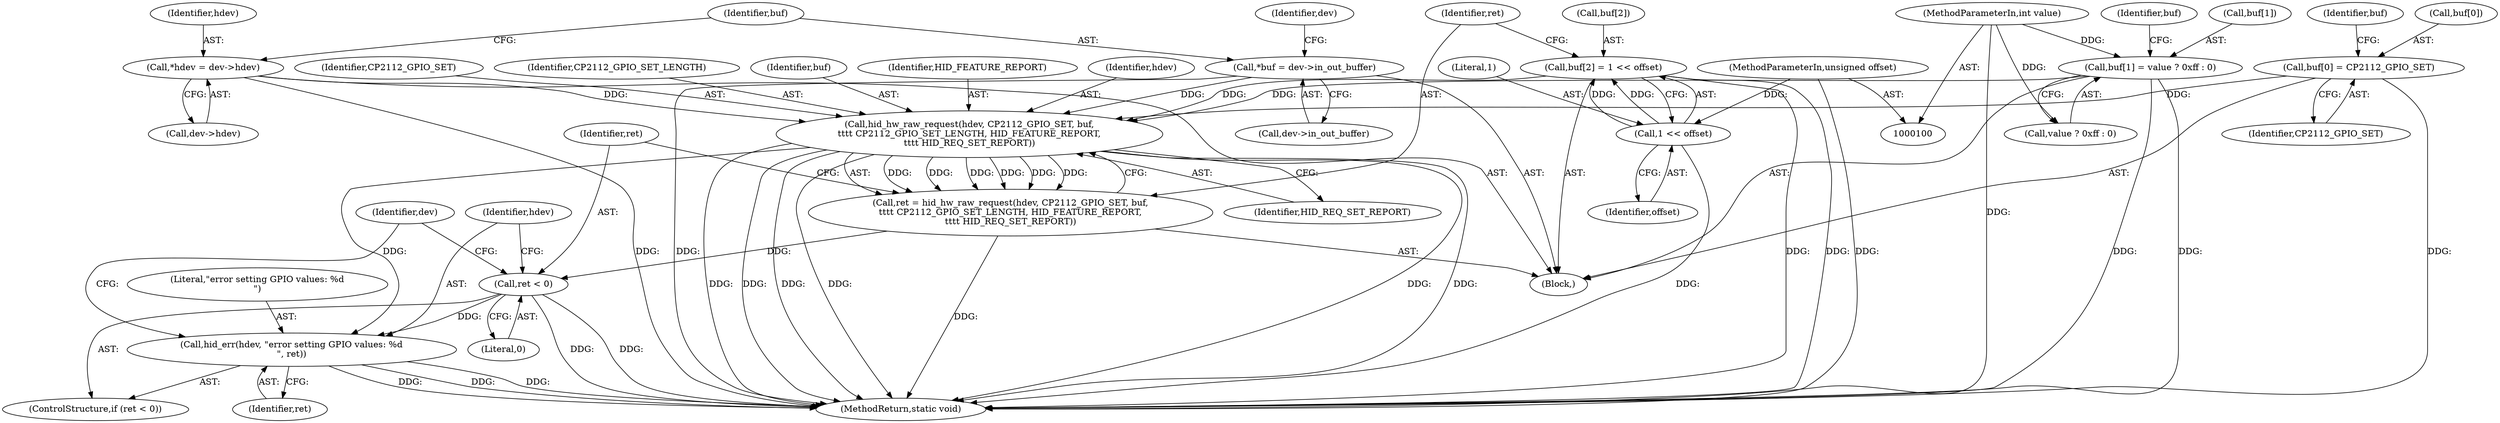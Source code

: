 digraph "0_linux_7a7b5df84b6b4e5d599c7289526eed96541a0654_2@pointer" {
"1000163" [label="(Call,hid_err(hdev, \"error setting GPIO values: %d\n\", ret))"];
"1000152" [label="(Call,hid_hw_raw_request(hdev, CP2112_GPIO_SET, buf,\n\t\t\t\t CP2112_GPIO_SET_LENGTH, HID_FEATURE_REPORT,\n\t\t\t\t HID_REQ_SET_REPORT))"];
"1000111" [label="(Call,*hdev = dev->hdev)"];
"1000143" [label="(Call,buf[2] = 1 << offset)"];
"1000147" [label="(Call,1 << offset)"];
"1000102" [label="(MethodParameterIn,unsigned offset)"];
"1000117" [label="(Call,*buf = dev->in_out_buffer)"];
"1000135" [label="(Call,buf[1] = value ? 0xff : 0)"];
"1000103" [label="(MethodParameterIn,int value)"];
"1000130" [label="(Call,buf[0] = CP2112_GPIO_SET)"];
"1000160" [label="(Call,ret < 0)"];
"1000150" [label="(Call,ret = hid_hw_raw_request(hdev, CP2112_GPIO_SET, buf,\n\t\t\t\t CP2112_GPIO_SET_LENGTH, HID_FEATURE_REPORT,\n\t\t\t\t HID_REQ_SET_REPORT))"];
"1000173" [label="(MethodReturn,static void)"];
"1000143" [label="(Call,buf[2] = 1 << offset)"];
"1000161" [label="(Identifier,ret)"];
"1000156" [label="(Identifier,CP2112_GPIO_SET_LENGTH)"];
"1000137" [label="(Identifier,buf)"];
"1000150" [label="(Call,ret = hid_hw_raw_request(hdev, CP2112_GPIO_SET, buf,\n\t\t\t\t CP2112_GPIO_SET_LENGTH, HID_FEATURE_REPORT,\n\t\t\t\t HID_REQ_SET_REPORT))"];
"1000134" [label="(Identifier,CP2112_GPIO_SET)"];
"1000118" [label="(Identifier,buf)"];
"1000152" [label="(Call,hid_hw_raw_request(hdev, CP2112_GPIO_SET, buf,\n\t\t\t\t CP2112_GPIO_SET_LENGTH, HID_FEATURE_REPORT,\n\t\t\t\t HID_REQ_SET_REPORT))"];
"1000166" [label="(Identifier,ret)"];
"1000155" [label="(Identifier,buf)"];
"1000164" [label="(Identifier,hdev)"];
"1000119" [label="(Call,dev->in_out_buffer)"];
"1000159" [label="(ControlStructure,if (ret < 0))"];
"1000162" [label="(Literal,0)"];
"1000145" [label="(Identifier,buf)"];
"1000157" [label="(Identifier,HID_FEATURE_REPORT)"];
"1000127" [label="(Identifier,dev)"];
"1000130" [label="(Call,buf[0] = CP2112_GPIO_SET)"];
"1000144" [label="(Call,buf[2])"];
"1000117" [label="(Call,*buf = dev->in_out_buffer)"];
"1000170" [label="(Identifier,dev)"];
"1000135" [label="(Call,buf[1] = value ? 0xff : 0)"];
"1000103" [label="(MethodParameterIn,int value)"];
"1000112" [label="(Identifier,hdev)"];
"1000111" [label="(Call,*hdev = dev->hdev)"];
"1000139" [label="(Call,value ? 0xff : 0)"];
"1000158" [label="(Identifier,HID_REQ_SET_REPORT)"];
"1000148" [label="(Literal,1)"];
"1000163" [label="(Call,hid_err(hdev, \"error setting GPIO values: %d\n\", ret))"];
"1000153" [label="(Identifier,hdev)"];
"1000113" [label="(Call,dev->hdev)"];
"1000149" [label="(Identifier,offset)"];
"1000102" [label="(MethodParameterIn,unsigned offset)"];
"1000154" [label="(Identifier,CP2112_GPIO_SET)"];
"1000160" [label="(Call,ret < 0)"];
"1000147" [label="(Call,1 << offset)"];
"1000131" [label="(Call,buf[0])"];
"1000104" [label="(Block,)"];
"1000151" [label="(Identifier,ret)"];
"1000165" [label="(Literal,\"error setting GPIO values: %d\n\")"];
"1000136" [label="(Call,buf[1])"];
"1000163" -> "1000159"  [label="AST: "];
"1000163" -> "1000166"  [label="CFG: "];
"1000164" -> "1000163"  [label="AST: "];
"1000165" -> "1000163"  [label="AST: "];
"1000166" -> "1000163"  [label="AST: "];
"1000170" -> "1000163"  [label="CFG: "];
"1000163" -> "1000173"  [label="DDG: "];
"1000163" -> "1000173"  [label="DDG: "];
"1000163" -> "1000173"  [label="DDG: "];
"1000152" -> "1000163"  [label="DDG: "];
"1000160" -> "1000163"  [label="DDG: "];
"1000152" -> "1000150"  [label="AST: "];
"1000152" -> "1000158"  [label="CFG: "];
"1000153" -> "1000152"  [label="AST: "];
"1000154" -> "1000152"  [label="AST: "];
"1000155" -> "1000152"  [label="AST: "];
"1000156" -> "1000152"  [label="AST: "];
"1000157" -> "1000152"  [label="AST: "];
"1000158" -> "1000152"  [label="AST: "];
"1000150" -> "1000152"  [label="CFG: "];
"1000152" -> "1000173"  [label="DDG: "];
"1000152" -> "1000173"  [label="DDG: "];
"1000152" -> "1000173"  [label="DDG: "];
"1000152" -> "1000173"  [label="DDG: "];
"1000152" -> "1000173"  [label="DDG: "];
"1000152" -> "1000173"  [label="DDG: "];
"1000152" -> "1000150"  [label="DDG: "];
"1000152" -> "1000150"  [label="DDG: "];
"1000152" -> "1000150"  [label="DDG: "];
"1000152" -> "1000150"  [label="DDG: "];
"1000152" -> "1000150"  [label="DDG: "];
"1000152" -> "1000150"  [label="DDG: "];
"1000111" -> "1000152"  [label="DDG: "];
"1000143" -> "1000152"  [label="DDG: "];
"1000117" -> "1000152"  [label="DDG: "];
"1000135" -> "1000152"  [label="DDG: "];
"1000130" -> "1000152"  [label="DDG: "];
"1000111" -> "1000104"  [label="AST: "];
"1000111" -> "1000113"  [label="CFG: "];
"1000112" -> "1000111"  [label="AST: "];
"1000113" -> "1000111"  [label="AST: "];
"1000118" -> "1000111"  [label="CFG: "];
"1000111" -> "1000173"  [label="DDG: "];
"1000143" -> "1000104"  [label="AST: "];
"1000143" -> "1000147"  [label="CFG: "];
"1000144" -> "1000143"  [label="AST: "];
"1000147" -> "1000143"  [label="AST: "];
"1000151" -> "1000143"  [label="CFG: "];
"1000143" -> "1000173"  [label="DDG: "];
"1000143" -> "1000173"  [label="DDG: "];
"1000147" -> "1000143"  [label="DDG: "];
"1000147" -> "1000143"  [label="DDG: "];
"1000147" -> "1000149"  [label="CFG: "];
"1000148" -> "1000147"  [label="AST: "];
"1000149" -> "1000147"  [label="AST: "];
"1000147" -> "1000173"  [label="DDG: "];
"1000102" -> "1000147"  [label="DDG: "];
"1000102" -> "1000100"  [label="AST: "];
"1000102" -> "1000173"  [label="DDG: "];
"1000117" -> "1000104"  [label="AST: "];
"1000117" -> "1000119"  [label="CFG: "];
"1000118" -> "1000117"  [label="AST: "];
"1000119" -> "1000117"  [label="AST: "];
"1000127" -> "1000117"  [label="CFG: "];
"1000117" -> "1000173"  [label="DDG: "];
"1000135" -> "1000104"  [label="AST: "];
"1000135" -> "1000139"  [label="CFG: "];
"1000136" -> "1000135"  [label="AST: "];
"1000139" -> "1000135"  [label="AST: "];
"1000145" -> "1000135"  [label="CFG: "];
"1000135" -> "1000173"  [label="DDG: "];
"1000135" -> "1000173"  [label="DDG: "];
"1000103" -> "1000135"  [label="DDG: "];
"1000103" -> "1000100"  [label="AST: "];
"1000103" -> "1000173"  [label="DDG: "];
"1000103" -> "1000139"  [label="DDG: "];
"1000130" -> "1000104"  [label="AST: "];
"1000130" -> "1000134"  [label="CFG: "];
"1000131" -> "1000130"  [label="AST: "];
"1000134" -> "1000130"  [label="AST: "];
"1000137" -> "1000130"  [label="CFG: "];
"1000130" -> "1000173"  [label="DDG: "];
"1000160" -> "1000159"  [label="AST: "];
"1000160" -> "1000162"  [label="CFG: "];
"1000161" -> "1000160"  [label="AST: "];
"1000162" -> "1000160"  [label="AST: "];
"1000164" -> "1000160"  [label="CFG: "];
"1000170" -> "1000160"  [label="CFG: "];
"1000160" -> "1000173"  [label="DDG: "];
"1000160" -> "1000173"  [label="DDG: "];
"1000150" -> "1000160"  [label="DDG: "];
"1000150" -> "1000104"  [label="AST: "];
"1000151" -> "1000150"  [label="AST: "];
"1000161" -> "1000150"  [label="CFG: "];
"1000150" -> "1000173"  [label="DDG: "];
}
